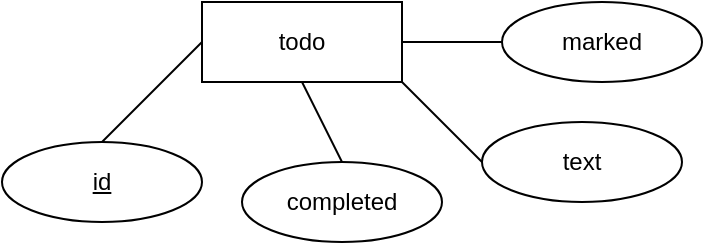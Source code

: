 <mxfile version="20.2.0" type="device"><diagram id="zVWTmyBuCGsL6rxgeDRS" name="Page-1"><mxGraphModel dx="1422" dy="799" grid="1" gridSize="10" guides="1" tooltips="1" connect="1" arrows="1" fold="1" page="1" pageScale="1" pageWidth="850" pageHeight="1100" math="0" shadow="0"><root><mxCell id="0"/><mxCell id="1" parent="0"/><mxCell id="isEwk90_qz22YCtQpCTU-1" value="todo" style="whiteSpace=wrap;html=1;align=center;" vertex="1" parent="1"><mxGeometry x="390" y="320" width="100" height="40" as="geometry"/></mxCell><mxCell id="isEwk90_qz22YCtQpCTU-2" value="text" style="ellipse;whiteSpace=wrap;html=1;align=center;" vertex="1" parent="1"><mxGeometry x="530" y="380" width="100" height="40" as="geometry"/></mxCell><mxCell id="isEwk90_qz22YCtQpCTU-4" value="completed" style="ellipse;whiteSpace=wrap;html=1;align=center;" vertex="1" parent="1"><mxGeometry x="410" y="400" width="100" height="40" as="geometry"/></mxCell><mxCell id="isEwk90_qz22YCtQpCTU-5" value="marked" style="ellipse;whiteSpace=wrap;html=1;align=center;" vertex="1" parent="1"><mxGeometry x="540" y="320" width="100" height="40" as="geometry"/></mxCell><mxCell id="isEwk90_qz22YCtQpCTU-6" value="id" style="ellipse;whiteSpace=wrap;html=1;align=center;fontStyle=4;" vertex="1" parent="1"><mxGeometry x="290" y="390" width="100" height="40" as="geometry"/></mxCell><mxCell id="isEwk90_qz22YCtQpCTU-9" value="" style="endArrow=none;html=1;rounded=0;exitX=0.5;exitY=0;exitDx=0;exitDy=0;entryX=0;entryY=0.5;entryDx=0;entryDy=0;" edge="1" parent="1" source="isEwk90_qz22YCtQpCTU-6" target="isEwk90_qz22YCtQpCTU-1"><mxGeometry relative="1" as="geometry"><mxPoint x="300" y="390" as="sourcePoint"/><mxPoint x="460" y="390" as="targetPoint"/></mxGeometry></mxCell><mxCell id="isEwk90_qz22YCtQpCTU-10" value="" style="endArrow=none;html=1;rounded=0;exitX=0.5;exitY=0;exitDx=0;exitDy=0;entryX=0.5;entryY=1;entryDx=0;entryDy=0;" edge="1" parent="1" source="isEwk90_qz22YCtQpCTU-4" target="isEwk90_qz22YCtQpCTU-1"><mxGeometry relative="1" as="geometry"><mxPoint x="355" y="380" as="sourcePoint"/><mxPoint x="425" y="380" as="targetPoint"/></mxGeometry></mxCell><mxCell id="isEwk90_qz22YCtQpCTU-11" value="" style="endArrow=none;html=1;rounded=0;exitX=1;exitY=1;exitDx=0;exitDy=0;entryX=0;entryY=0.5;entryDx=0;entryDy=0;" edge="1" parent="1" source="isEwk90_qz22YCtQpCTU-1" target="isEwk90_qz22YCtQpCTU-2"><mxGeometry relative="1" as="geometry"><mxPoint x="340" y="360" as="sourcePoint"/><mxPoint x="410" y="360" as="targetPoint"/></mxGeometry></mxCell><mxCell id="isEwk90_qz22YCtQpCTU-12" value="" style="endArrow=none;html=1;rounded=0;exitX=1;exitY=0.5;exitDx=0;exitDy=0;entryX=0;entryY=0.5;entryDx=0;entryDy=0;" edge="1" parent="1" source="isEwk90_qz22YCtQpCTU-1" target="isEwk90_qz22YCtQpCTU-5"><mxGeometry relative="1" as="geometry"><mxPoint x="350" y="370" as="sourcePoint"/><mxPoint x="420" y="370" as="targetPoint"/></mxGeometry></mxCell></root></mxGraphModel></diagram></mxfile>
